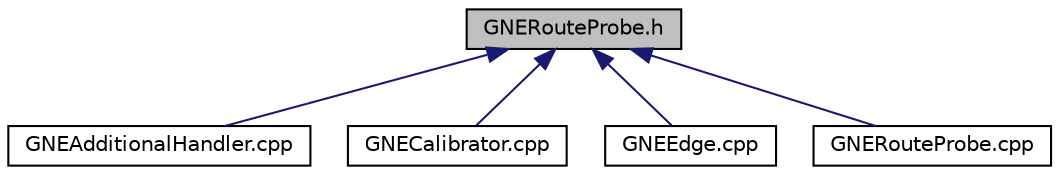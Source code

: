 digraph "GNERouteProbe.h"
{
  edge [fontname="Helvetica",fontsize="10",labelfontname="Helvetica",labelfontsize="10"];
  node [fontname="Helvetica",fontsize="10",shape=record];
  Node56 [label="GNERouteProbe.h",height=0.2,width=0.4,color="black", fillcolor="grey75", style="filled", fontcolor="black"];
  Node56 -> Node57 [dir="back",color="midnightblue",fontsize="10",style="solid",fontname="Helvetica"];
  Node57 [label="GNEAdditionalHandler.cpp",height=0.2,width=0.4,color="black", fillcolor="white", style="filled",URL="$d7/dd1/_g_n_e_additional_handler_8cpp.html"];
  Node56 -> Node58 [dir="back",color="midnightblue",fontsize="10",style="solid",fontname="Helvetica"];
  Node58 [label="GNECalibrator.cpp",height=0.2,width=0.4,color="black", fillcolor="white", style="filled",URL="$df/d83/_g_n_e_calibrator_8cpp.html"];
  Node56 -> Node59 [dir="back",color="midnightblue",fontsize="10",style="solid",fontname="Helvetica"];
  Node59 [label="GNEEdge.cpp",height=0.2,width=0.4,color="black", fillcolor="white", style="filled",URL="$de/dc8/_g_n_e_edge_8cpp.html"];
  Node56 -> Node60 [dir="back",color="midnightblue",fontsize="10",style="solid",fontname="Helvetica"];
  Node60 [label="GNERouteProbe.cpp",height=0.2,width=0.4,color="black", fillcolor="white", style="filled",URL="$d2/def/_g_n_e_route_probe_8cpp.html"];
}
